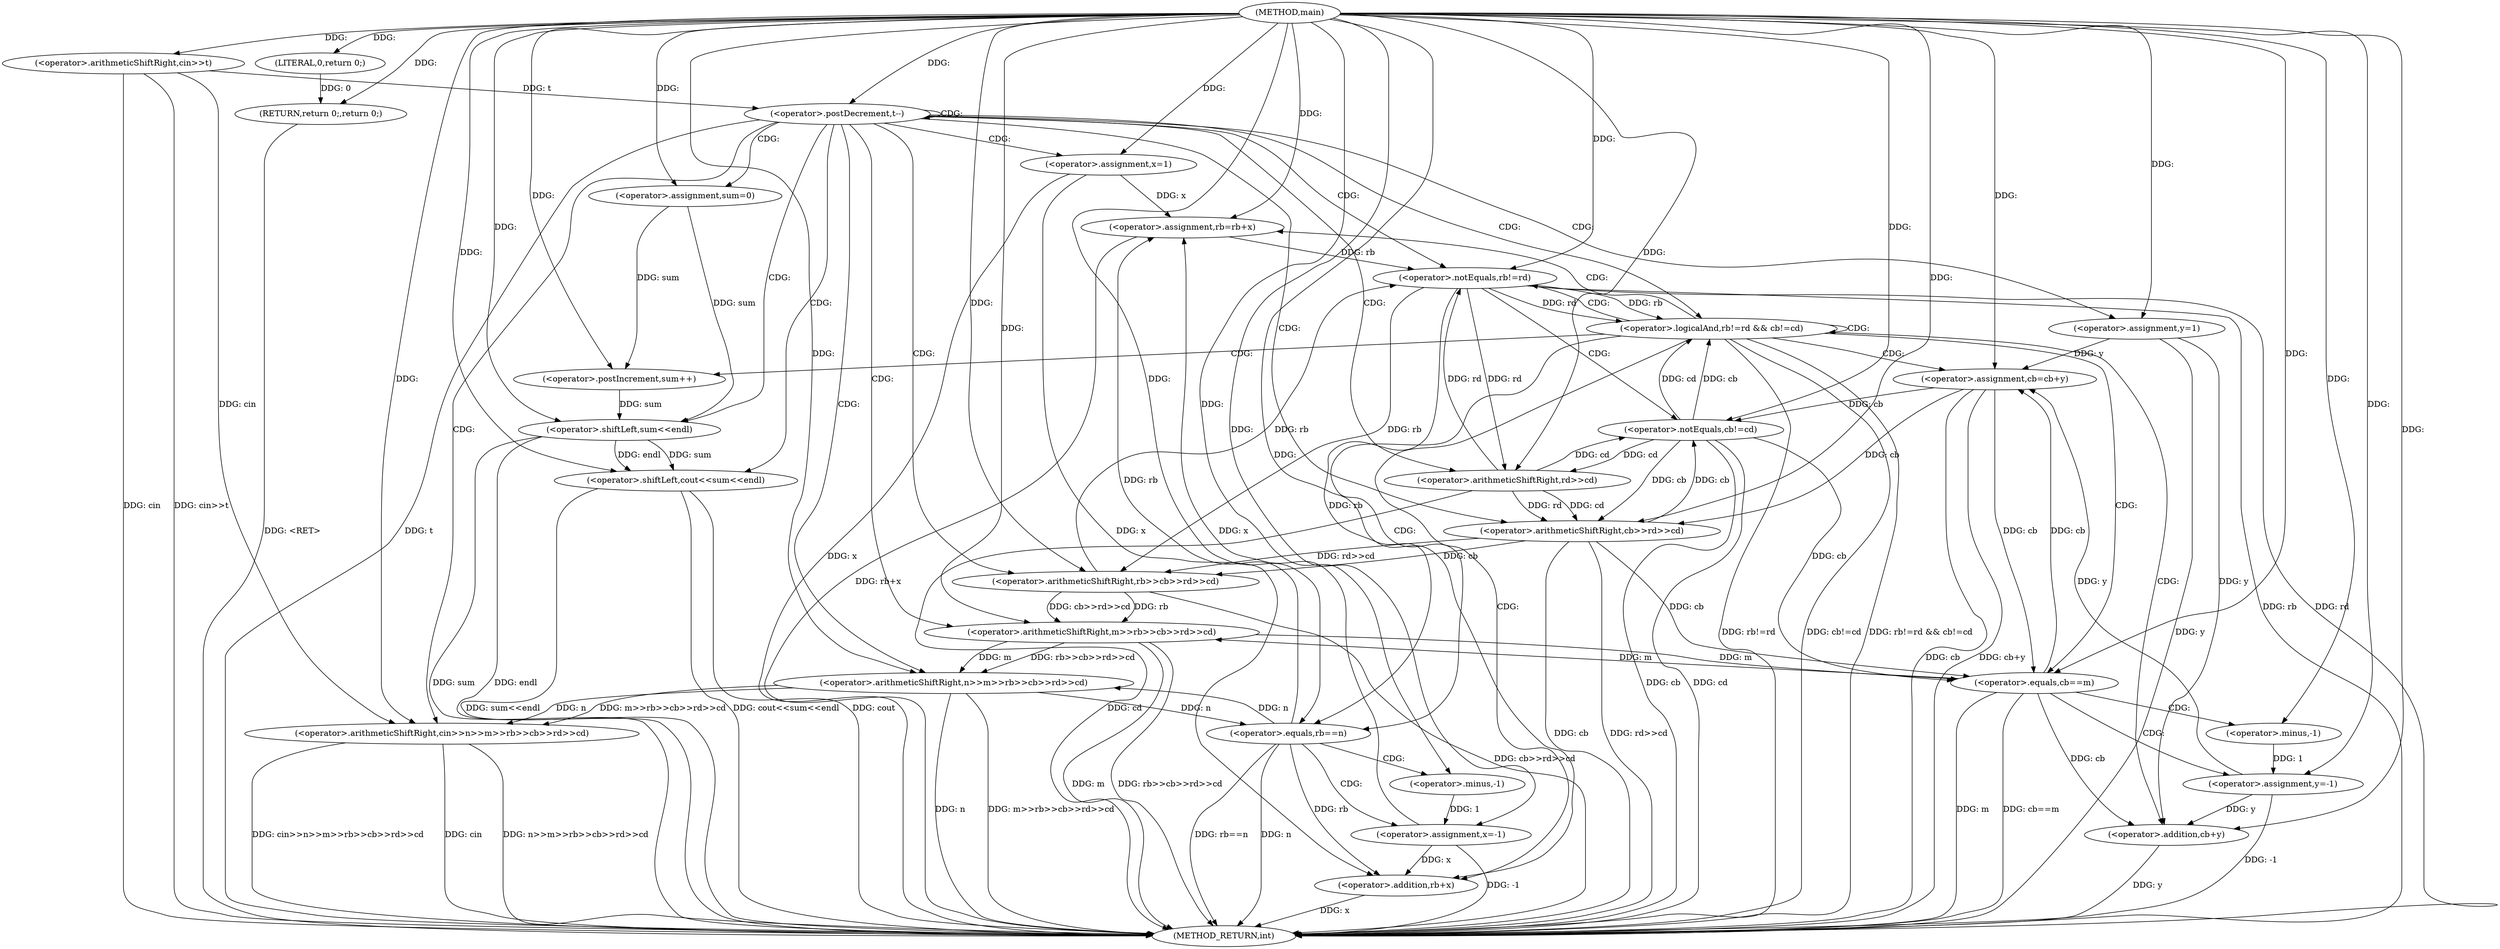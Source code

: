 digraph "main" {  
"1000101" [label = "(METHOD,main)" ]
"1000186" [label = "(METHOD_RETURN,int)" ]
"1000104" [label = "(<operator>.arithmeticShiftRight,cin>>t)" ]
"1000184" [label = "(RETURN,return 0;,return 0;)" ]
"1000108" [label = "(<operator>.postDecrement,t--)" ]
"1000185" [label = "(LITERAL,0,return 0;)" ]
"1000117" [label = "(<operator>.arithmeticShiftRight,cin>>n>>m>>rb>>cb>>rd>>cd)" ]
"1000131" [label = "(<operator>.assignment,sum=0)" ]
"1000135" [label = "(<operator>.assignment,x=1)" ]
"1000139" [label = "(<operator>.assignment,y=1)" ]
"1000179" [label = "(<operator>.shiftLeft,cout<<sum<<endl)" ]
"1000143" [label = "(<operator>.logicalAnd,rb!=rd && cb!=cd)" ]
"1000119" [label = "(<operator>.arithmeticShiftRight,n>>m>>rb>>cb>>rd>>cd)" ]
"1000167" [label = "(<operator>.assignment,rb=rb+x)" ]
"1000172" [label = "(<operator>.assignment,cb=cb+y)" ]
"1000177" [label = "(<operator>.postIncrement,sum++)" ]
"1000181" [label = "(<operator>.shiftLeft,sum<<endl)" ]
"1000121" [label = "(<operator>.arithmeticShiftRight,m>>rb>>cb>>rd>>cd)" ]
"1000144" [label = "(<operator>.notEquals,rb!=rd)" ]
"1000147" [label = "(<operator>.notEquals,cb!=cd)" ]
"1000152" [label = "(<operator>.equals,rb==n)" ]
"1000155" [label = "(<operator>.assignment,x=-1)" ]
"1000160" [label = "(<operator>.equals,cb==m)" ]
"1000163" [label = "(<operator>.assignment,y=-1)" ]
"1000123" [label = "(<operator>.arithmeticShiftRight,rb>>cb>>rd>>cd)" ]
"1000169" [label = "(<operator>.addition,rb+x)" ]
"1000174" [label = "(<operator>.addition,cb+y)" ]
"1000125" [label = "(<operator>.arithmeticShiftRight,cb>>rd>>cd)" ]
"1000157" [label = "(<operator>.minus,-1)" ]
"1000165" [label = "(<operator>.minus,-1)" ]
"1000127" [label = "(<operator>.arithmeticShiftRight,rd>>cd)" ]
  "1000184" -> "1000186"  [ label = "DDG: <RET>"] 
  "1000104" -> "1000186"  [ label = "DDG: cin"] 
  "1000104" -> "1000186"  [ label = "DDG: cin>>t"] 
  "1000108" -> "1000186"  [ label = "DDG: t"] 
  "1000117" -> "1000186"  [ label = "DDG: cin"] 
  "1000119" -> "1000186"  [ label = "DDG: n"] 
  "1000121" -> "1000186"  [ label = "DDG: m"] 
  "1000125" -> "1000186"  [ label = "DDG: cb"] 
  "1000127" -> "1000186"  [ label = "DDG: cd"] 
  "1000125" -> "1000186"  [ label = "DDG: rd>>cd"] 
  "1000123" -> "1000186"  [ label = "DDG: cb>>rd>>cd"] 
  "1000121" -> "1000186"  [ label = "DDG: rb>>cb>>rd>>cd"] 
  "1000119" -> "1000186"  [ label = "DDG: m>>rb>>cb>>rd>>cd"] 
  "1000117" -> "1000186"  [ label = "DDG: n>>m>>rb>>cb>>rd>>cd"] 
  "1000117" -> "1000186"  [ label = "DDG: cin>>n>>m>>rb>>cb>>rd>>cd"] 
  "1000135" -> "1000186"  [ label = "DDG: x"] 
  "1000139" -> "1000186"  [ label = "DDG: y"] 
  "1000144" -> "1000186"  [ label = "DDG: rb"] 
  "1000144" -> "1000186"  [ label = "DDG: rd"] 
  "1000143" -> "1000186"  [ label = "DDG: rb!=rd"] 
  "1000147" -> "1000186"  [ label = "DDG: cb"] 
  "1000147" -> "1000186"  [ label = "DDG: cd"] 
  "1000143" -> "1000186"  [ label = "DDG: cb!=cd"] 
  "1000143" -> "1000186"  [ label = "DDG: rb!=rd && cb!=cd"] 
  "1000181" -> "1000186"  [ label = "DDG: sum"] 
  "1000179" -> "1000186"  [ label = "DDG: sum<<endl"] 
  "1000179" -> "1000186"  [ label = "DDG: cout<<sum<<endl"] 
  "1000152" -> "1000186"  [ label = "DDG: n"] 
  "1000152" -> "1000186"  [ label = "DDG: rb==n"] 
  "1000155" -> "1000186"  [ label = "DDG: -1"] 
  "1000160" -> "1000186"  [ label = "DDG: m"] 
  "1000160" -> "1000186"  [ label = "DDG: cb==m"] 
  "1000163" -> "1000186"  [ label = "DDG: -1"] 
  "1000169" -> "1000186"  [ label = "DDG: x"] 
  "1000167" -> "1000186"  [ label = "DDG: rb+x"] 
  "1000172" -> "1000186"  [ label = "DDG: cb"] 
  "1000174" -> "1000186"  [ label = "DDG: y"] 
  "1000172" -> "1000186"  [ label = "DDG: cb+y"] 
  "1000181" -> "1000186"  [ label = "DDG: endl"] 
  "1000179" -> "1000186"  [ label = "DDG: cout"] 
  "1000185" -> "1000184"  [ label = "DDG: 0"] 
  "1000101" -> "1000184"  [ label = "DDG: "] 
  "1000101" -> "1000104"  [ label = "DDG: "] 
  "1000101" -> "1000185"  [ label = "DDG: "] 
  "1000104" -> "1000108"  [ label = "DDG: t"] 
  "1000101" -> "1000108"  [ label = "DDG: "] 
  "1000101" -> "1000131"  [ label = "DDG: "] 
  "1000101" -> "1000135"  [ label = "DDG: "] 
  "1000101" -> "1000139"  [ label = "DDG: "] 
  "1000104" -> "1000117"  [ label = "DDG: cin"] 
  "1000101" -> "1000117"  [ label = "DDG: "] 
  "1000119" -> "1000117"  [ label = "DDG: n"] 
  "1000119" -> "1000117"  [ label = "DDG: m>>rb>>cb>>rd>>cd"] 
  "1000101" -> "1000179"  [ label = "DDG: "] 
  "1000181" -> "1000179"  [ label = "DDG: sum"] 
  "1000181" -> "1000179"  [ label = "DDG: endl"] 
  "1000152" -> "1000119"  [ label = "DDG: n"] 
  "1000101" -> "1000119"  [ label = "DDG: "] 
  "1000121" -> "1000119"  [ label = "DDG: rb>>cb>>rd>>cd"] 
  "1000121" -> "1000119"  [ label = "DDG: m"] 
  "1000144" -> "1000143"  [ label = "DDG: rd"] 
  "1000144" -> "1000143"  [ label = "DDG: rb"] 
  "1000147" -> "1000143"  [ label = "DDG: cb"] 
  "1000147" -> "1000143"  [ label = "DDG: cd"] 
  "1000152" -> "1000167"  [ label = "DDG: rb"] 
  "1000101" -> "1000167"  [ label = "DDG: "] 
  "1000135" -> "1000167"  [ label = "DDG: x"] 
  "1000155" -> "1000167"  [ label = "DDG: x"] 
  "1000139" -> "1000172"  [ label = "DDG: y"] 
  "1000163" -> "1000172"  [ label = "DDG: y"] 
  "1000101" -> "1000172"  [ label = "DDG: "] 
  "1000160" -> "1000172"  [ label = "DDG: cb"] 
  "1000131" -> "1000181"  [ label = "DDG: sum"] 
  "1000177" -> "1000181"  [ label = "DDG: sum"] 
  "1000101" -> "1000181"  [ label = "DDG: "] 
  "1000160" -> "1000121"  [ label = "DDG: m"] 
  "1000101" -> "1000121"  [ label = "DDG: "] 
  "1000123" -> "1000121"  [ label = "DDG: rb"] 
  "1000123" -> "1000121"  [ label = "DDG: cb>>rd>>cd"] 
  "1000123" -> "1000144"  [ label = "DDG: rb"] 
  "1000167" -> "1000144"  [ label = "DDG: rb"] 
  "1000101" -> "1000144"  [ label = "DDG: "] 
  "1000127" -> "1000144"  [ label = "DDG: rd"] 
  "1000125" -> "1000147"  [ label = "DDG: cb"] 
  "1000172" -> "1000147"  [ label = "DDG: cb"] 
  "1000101" -> "1000147"  [ label = "DDG: "] 
  "1000127" -> "1000147"  [ label = "DDG: cd"] 
  "1000157" -> "1000155"  [ label = "DDG: 1"] 
  "1000165" -> "1000163"  [ label = "DDG: 1"] 
  "1000131" -> "1000177"  [ label = "DDG: sum"] 
  "1000101" -> "1000177"  [ label = "DDG: "] 
  "1000144" -> "1000123"  [ label = "DDG: rb"] 
  "1000101" -> "1000123"  [ label = "DDG: "] 
  "1000125" -> "1000123"  [ label = "DDG: rd>>cd"] 
  "1000125" -> "1000123"  [ label = "DDG: cb"] 
  "1000144" -> "1000152"  [ label = "DDG: rb"] 
  "1000101" -> "1000152"  [ label = "DDG: "] 
  "1000119" -> "1000152"  [ label = "DDG: n"] 
  "1000101" -> "1000155"  [ label = "DDG: "] 
  "1000125" -> "1000160"  [ label = "DDG: cb"] 
  "1000147" -> "1000160"  [ label = "DDG: cb"] 
  "1000172" -> "1000160"  [ label = "DDG: cb"] 
  "1000101" -> "1000160"  [ label = "DDG: "] 
  "1000121" -> "1000160"  [ label = "DDG: m"] 
  "1000101" -> "1000163"  [ label = "DDG: "] 
  "1000152" -> "1000169"  [ label = "DDG: rb"] 
  "1000101" -> "1000169"  [ label = "DDG: "] 
  "1000135" -> "1000169"  [ label = "DDG: x"] 
  "1000155" -> "1000169"  [ label = "DDG: x"] 
  "1000160" -> "1000174"  [ label = "DDG: cb"] 
  "1000101" -> "1000174"  [ label = "DDG: "] 
  "1000139" -> "1000174"  [ label = "DDG: y"] 
  "1000163" -> "1000174"  [ label = "DDG: y"] 
  "1000147" -> "1000125"  [ label = "DDG: cb"] 
  "1000172" -> "1000125"  [ label = "DDG: cb"] 
  "1000101" -> "1000125"  [ label = "DDG: "] 
  "1000127" -> "1000125"  [ label = "DDG: rd"] 
  "1000127" -> "1000125"  [ label = "DDG: cd"] 
  "1000101" -> "1000157"  [ label = "DDG: "] 
  "1000101" -> "1000165"  [ label = "DDG: "] 
  "1000144" -> "1000127"  [ label = "DDG: rd"] 
  "1000101" -> "1000127"  [ label = "DDG: "] 
  "1000147" -> "1000127"  [ label = "DDG: cd"] 
  "1000108" -> "1000125"  [ label = "CDG: "] 
  "1000108" -> "1000117"  [ label = "CDG: "] 
  "1000108" -> "1000127"  [ label = "CDG: "] 
  "1000108" -> "1000119"  [ label = "CDG: "] 
  "1000108" -> "1000139"  [ label = "CDG: "] 
  "1000108" -> "1000135"  [ label = "CDG: "] 
  "1000108" -> "1000144"  [ label = "CDG: "] 
  "1000108" -> "1000121"  [ label = "CDG: "] 
  "1000108" -> "1000131"  [ label = "CDG: "] 
  "1000108" -> "1000143"  [ label = "CDG: "] 
  "1000108" -> "1000123"  [ label = "CDG: "] 
  "1000108" -> "1000108"  [ label = "CDG: "] 
  "1000108" -> "1000179"  [ label = "CDG: "] 
  "1000108" -> "1000181"  [ label = "CDG: "] 
  "1000143" -> "1000174"  [ label = "CDG: "] 
  "1000143" -> "1000152"  [ label = "CDG: "] 
  "1000143" -> "1000144"  [ label = "CDG: "] 
  "1000143" -> "1000172"  [ label = "CDG: "] 
  "1000143" -> "1000169"  [ label = "CDG: "] 
  "1000143" -> "1000143"  [ label = "CDG: "] 
  "1000143" -> "1000167"  [ label = "CDG: "] 
  "1000143" -> "1000160"  [ label = "CDG: "] 
  "1000143" -> "1000177"  [ label = "CDG: "] 
  "1000144" -> "1000147"  [ label = "CDG: "] 
  "1000152" -> "1000157"  [ label = "CDG: "] 
  "1000152" -> "1000155"  [ label = "CDG: "] 
  "1000160" -> "1000165"  [ label = "CDG: "] 
  "1000160" -> "1000163"  [ label = "CDG: "] 
}

